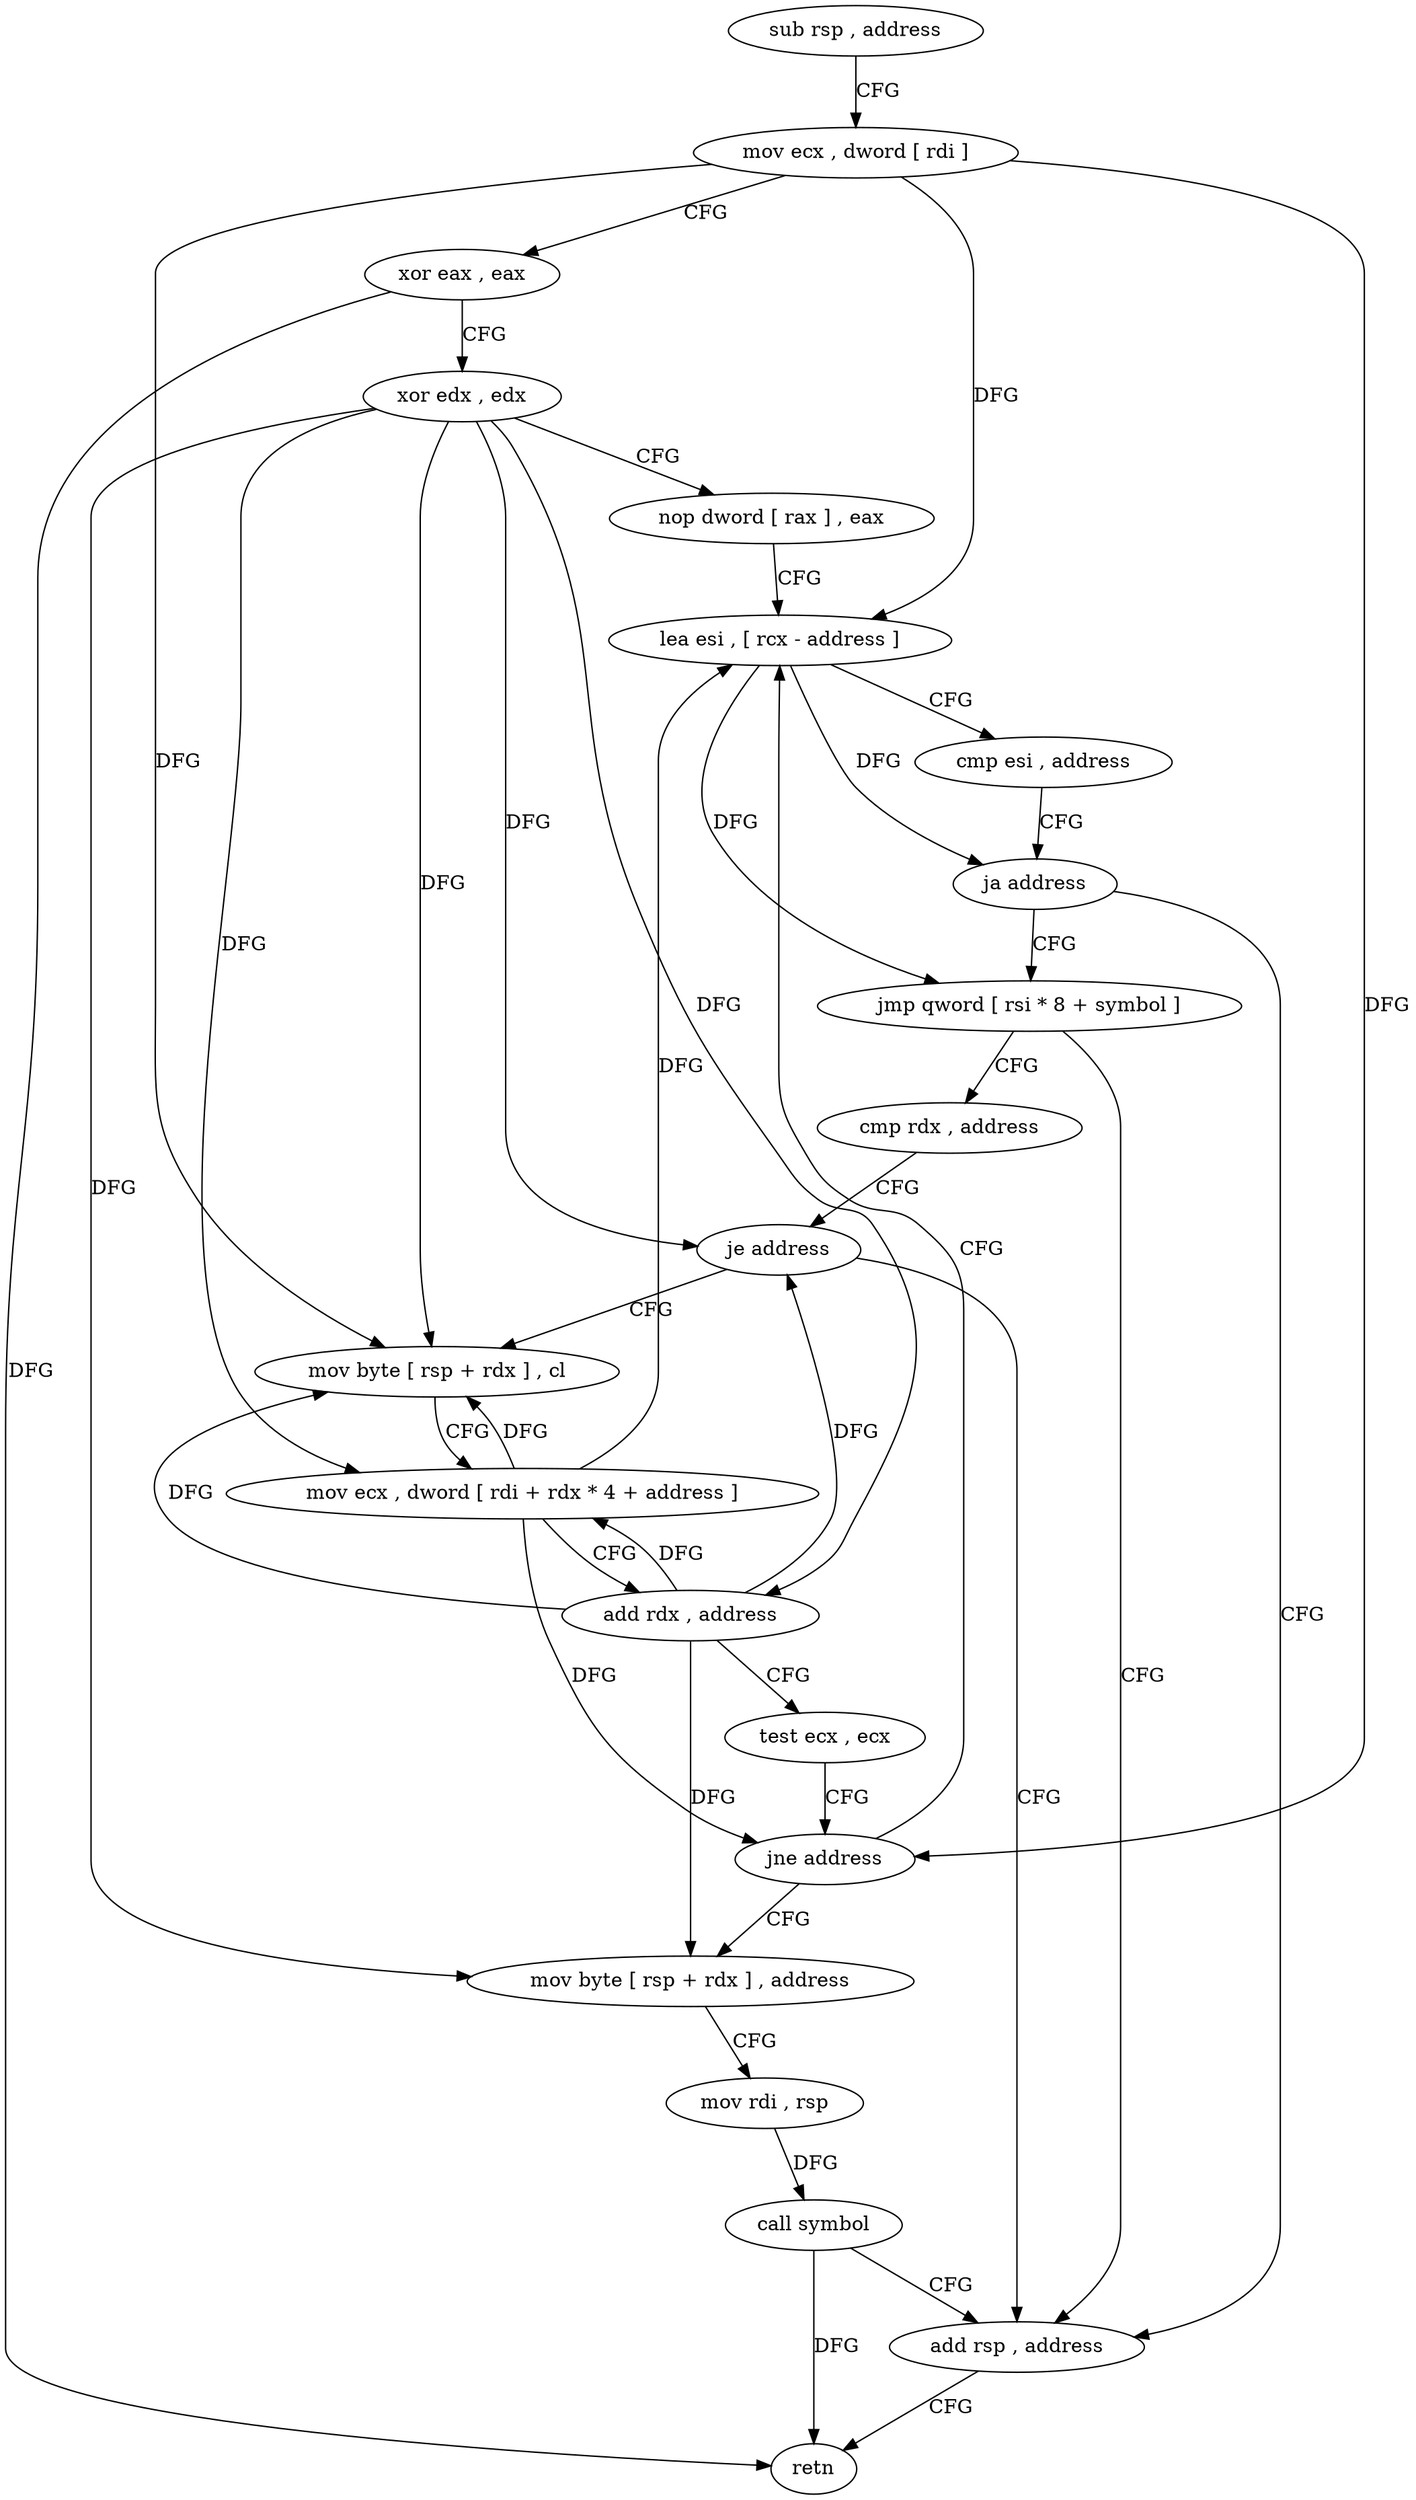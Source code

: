 digraph "func" {
"4280544" [label = "sub rsp , address" ]
"4280551" [label = "mov ecx , dword [ rdi ]" ]
"4280553" [label = "xor eax , eax" ]
"4280555" [label = "xor edx , edx" ]
"4280557" [label = "nop dword [ rax ] , eax" ]
"4280560" [label = "lea esi , [ rcx - address ]" ]
"4280611" [label = "add rsp , address" ]
"4280618" [label = "retn" ]
"4280568" [label = "jmp qword [ rsi * 8 + symbol ]" ]
"4280575" [label = "cmp rdx , address" ]
"4280582" [label = "je address" ]
"4280584" [label = "mov byte [ rsp + rdx ] , cl" ]
"4280587" [label = "mov ecx , dword [ rdi + rdx * 4 + address ]" ]
"4280591" [label = "add rdx , address" ]
"4280595" [label = "test ecx , ecx" ]
"4280597" [label = "jne address" ]
"4280599" [label = "mov byte [ rsp + rdx ] , address" ]
"4280563" [label = "cmp esi , address" ]
"4280566" [label = "ja address" ]
"4280603" [label = "mov rdi , rsp" ]
"4280606" [label = "call symbol" ]
"4280544" -> "4280551" [ label = "CFG" ]
"4280551" -> "4280553" [ label = "CFG" ]
"4280551" -> "4280560" [ label = "DFG" ]
"4280551" -> "4280584" [ label = "DFG" ]
"4280551" -> "4280597" [ label = "DFG" ]
"4280553" -> "4280555" [ label = "CFG" ]
"4280553" -> "4280618" [ label = "DFG" ]
"4280555" -> "4280557" [ label = "CFG" ]
"4280555" -> "4280582" [ label = "DFG" ]
"4280555" -> "4280584" [ label = "DFG" ]
"4280555" -> "4280587" [ label = "DFG" ]
"4280555" -> "4280591" [ label = "DFG" ]
"4280555" -> "4280599" [ label = "DFG" ]
"4280557" -> "4280560" [ label = "CFG" ]
"4280560" -> "4280563" [ label = "CFG" ]
"4280560" -> "4280566" [ label = "DFG" ]
"4280560" -> "4280568" [ label = "DFG" ]
"4280611" -> "4280618" [ label = "CFG" ]
"4280568" -> "4280575" [ label = "CFG" ]
"4280568" -> "4280611" [ label = "CFG" ]
"4280575" -> "4280582" [ label = "CFG" ]
"4280582" -> "4280611" [ label = "CFG" ]
"4280582" -> "4280584" [ label = "CFG" ]
"4280584" -> "4280587" [ label = "CFG" ]
"4280587" -> "4280591" [ label = "CFG" ]
"4280587" -> "4280560" [ label = "DFG" ]
"4280587" -> "4280584" [ label = "DFG" ]
"4280587" -> "4280597" [ label = "DFG" ]
"4280591" -> "4280595" [ label = "CFG" ]
"4280591" -> "4280582" [ label = "DFG" ]
"4280591" -> "4280587" [ label = "DFG" ]
"4280591" -> "4280584" [ label = "DFG" ]
"4280591" -> "4280599" [ label = "DFG" ]
"4280595" -> "4280597" [ label = "CFG" ]
"4280597" -> "4280560" [ label = "CFG" ]
"4280597" -> "4280599" [ label = "CFG" ]
"4280599" -> "4280603" [ label = "CFG" ]
"4280563" -> "4280566" [ label = "CFG" ]
"4280566" -> "4280611" [ label = "CFG" ]
"4280566" -> "4280568" [ label = "CFG" ]
"4280603" -> "4280606" [ label = "DFG" ]
"4280606" -> "4280611" [ label = "CFG" ]
"4280606" -> "4280618" [ label = "DFG" ]
}
